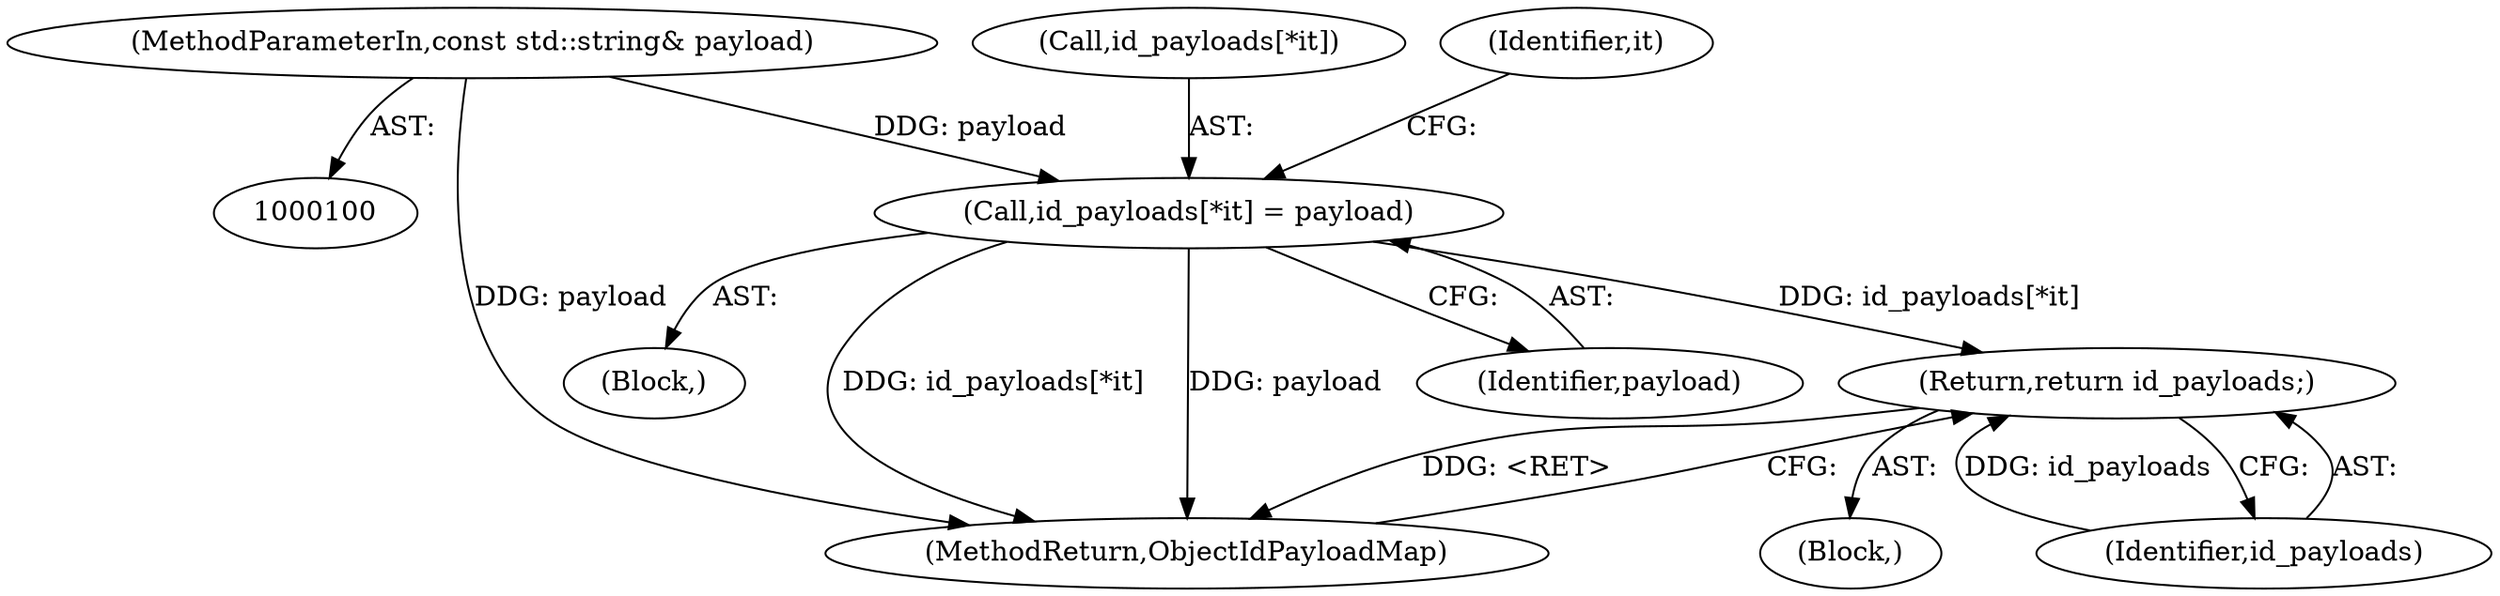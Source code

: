 digraph "1_Chrome_8a50f99c25fb70ff43aaa82b6f9569db383f0ca8_14@array" {
"1000116" [label="(Call,id_payloads[*it] = payload)"];
"1000102" [label="(MethodParameterIn,const std::string& payload)"];
"1000122" [label="(Return,return id_payloads;)"];
"1000115" [label="(Block,)"];
"1000124" [label="(MethodReturn,ObjectIdPayloadMap)"];
"1000117" [label="(Call,id_payloads[*it])"];
"1000114" [label="(Identifier,it)"];
"1000103" [label="(Block,)"];
"1000122" [label="(Return,return id_payloads;)"];
"1000102" [label="(MethodParameterIn,const std::string& payload)"];
"1000121" [label="(Identifier,payload)"];
"1000116" [label="(Call,id_payloads[*it] = payload)"];
"1000123" [label="(Identifier,id_payloads)"];
"1000116" -> "1000115"  [label="AST: "];
"1000116" -> "1000121"  [label="CFG: "];
"1000117" -> "1000116"  [label="AST: "];
"1000121" -> "1000116"  [label="AST: "];
"1000114" -> "1000116"  [label="CFG: "];
"1000116" -> "1000124"  [label="DDG: id_payloads[*it]"];
"1000116" -> "1000124"  [label="DDG: payload"];
"1000102" -> "1000116"  [label="DDG: payload"];
"1000116" -> "1000122"  [label="DDG: id_payloads[*it]"];
"1000102" -> "1000100"  [label="AST: "];
"1000102" -> "1000124"  [label="DDG: payload"];
"1000122" -> "1000103"  [label="AST: "];
"1000122" -> "1000123"  [label="CFG: "];
"1000123" -> "1000122"  [label="AST: "];
"1000124" -> "1000122"  [label="CFG: "];
"1000122" -> "1000124"  [label="DDG: <RET>"];
"1000123" -> "1000122"  [label="DDG: id_payloads"];
}
